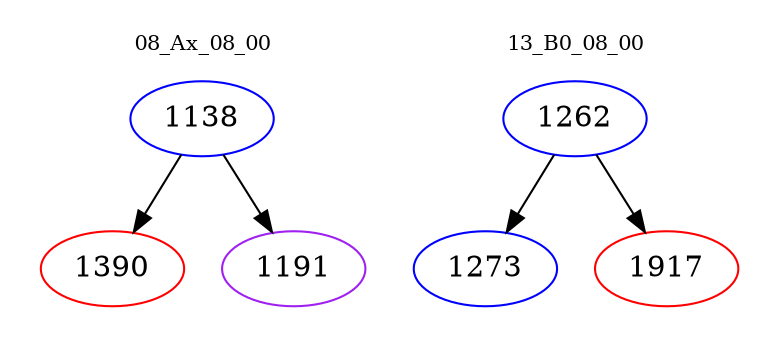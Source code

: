 digraph{
subgraph cluster_0 {
color = white
label = "08_Ax_08_00";
fontsize=10;
T0_1138 [label="1138", color="blue"]
T0_1138 -> T0_1390 [color="black"]
T0_1390 [label="1390", color="red"]
T0_1138 -> T0_1191 [color="black"]
T0_1191 [label="1191", color="purple"]
}
subgraph cluster_1 {
color = white
label = "13_B0_08_00";
fontsize=10;
T1_1262 [label="1262", color="blue"]
T1_1262 -> T1_1273 [color="black"]
T1_1273 [label="1273", color="blue"]
T1_1262 -> T1_1917 [color="black"]
T1_1917 [label="1917", color="red"]
}
}
